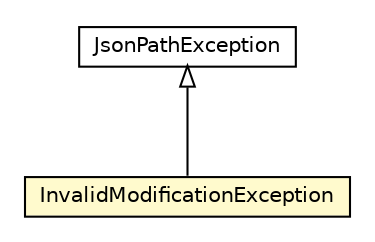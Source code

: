 #!/usr/local/bin/dot
#
# Class diagram 
# Generated by UMLGraph version R5_6-24-gf6e263 (http://www.umlgraph.org/)
#

digraph G {
	edge [fontname="Helvetica",fontsize=10,labelfontname="Helvetica",labelfontsize=10];
	node [fontname="Helvetica",fontsize=10,shape=plaintext];
	nodesep=0.25;
	ranksep=0.5;
	// net.trajano.doxdb.jsonpath.JsonPathException
	c2144 [label=<<table title="net.trajano.doxdb.jsonpath.JsonPathException" border="0" cellborder="1" cellspacing="0" cellpadding="2" port="p" href="./JsonPathException.html">
		<tr><td><table border="0" cellspacing="0" cellpadding="1">
<tr><td align="center" balign="center"> JsonPathException </td></tr>
		</table></td></tr>
		</table>>, URL="./JsonPathException.html", fontname="Helvetica", fontcolor="black", fontsize=10.0];
	// net.trajano.doxdb.jsonpath.InvalidModificationException
	c2170 [label=<<table title="net.trajano.doxdb.jsonpath.InvalidModificationException" border="0" cellborder="1" cellspacing="0" cellpadding="2" port="p" bgcolor="lemonChiffon" href="./InvalidModificationException.html">
		<tr><td><table border="0" cellspacing="0" cellpadding="1">
<tr><td align="center" balign="center"> InvalidModificationException </td></tr>
		</table></td></tr>
		</table>>, URL="./InvalidModificationException.html", fontname="Helvetica", fontcolor="black", fontsize=10.0];
	//net.trajano.doxdb.jsonpath.InvalidModificationException extends net.trajano.doxdb.jsonpath.JsonPathException
	c2144:p -> c2170:p [dir=back,arrowtail=empty];
}

